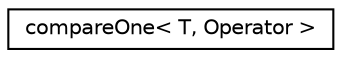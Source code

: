 digraph "Graphical Class Hierarchy"
{
 // LATEX_PDF_SIZE
  edge [fontname="Helvetica",fontsize="10",labelfontname="Helvetica",labelfontsize="10"];
  node [fontname="Helvetica",fontsize="10",shape=record];
  rankdir="LR";
  Node0 [label="compareOne\< T, Operator \>",height=0.2,width=0.4,color="black", fillcolor="white", style="filled",URL="$classpFlow_1_1compareOne.html",tooltip=" "];
}
